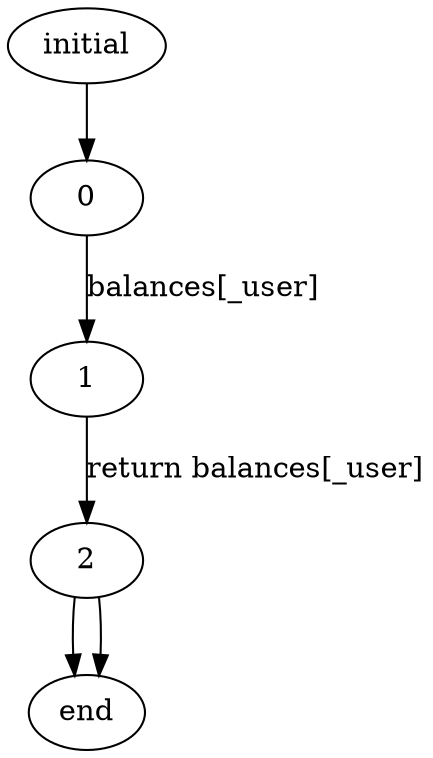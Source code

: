 digraph balanceOf{
initial -> "0";
"2" -> end;"2" -> end;"0" -> "1" [label = "balances[_user]"];
"1" -> "2" [label = "return balances[_user]"];

}
digraph deposit{
initial -> "0";
"2" -> end;"0" -> "1" [label = "balances[msg.sender]"];
"1" -> "2" [label = "balances[msg.sender] += msg.value"];

}
digraph withdraw{
initial -> "0";
"9" -> end;"0" -> "1" [label = "balances[msg.sender]"];
"1" -> "2" [label = "balances[msg.sender] - _amount"];
"2" -> "3" [label = "balances[msg.sender] - _amount > 0"];
"4" -> ""6" : transfer(_amount)" [label = "uponEntry(transfer(_amount))"];
""6" : transfer(_amount)" -> "6" [label = "uponExit(transfer(_amount))"];
"6" -> "8" [label = "balances[msg.sender]"];
"8" -> "9" [label = "balances[msg.sender] -= _amount"];
"9" -> throw [label = "balances[msg.sender] - _amount > 0 == false"];
"3" -> "9" [label = "require(balances[msg.sender] - _amount > 0)"];
"9" -> "4" [label = "balances[msg.sender] - _amount > 0 == true"];

}
